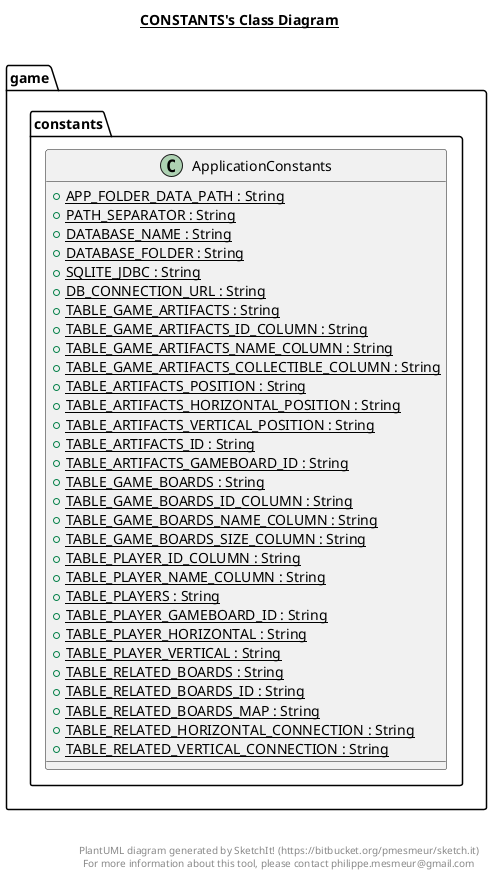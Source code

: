 @startuml

title __CONSTANTS's Class Diagram__\n

  package game {
    package game.constants {
      class ApplicationConstants {
          {static} + APP_FOLDER_DATA_PATH : String
          {static} + PATH_SEPARATOR : String
          {static} + DATABASE_NAME : String
          {static} + DATABASE_FOLDER : String
          {static} + SQLITE_JDBC : String
          {static} + DB_CONNECTION_URL : String
          {static} + TABLE_GAME_ARTIFACTS : String
          {static} + TABLE_GAME_ARTIFACTS_ID_COLUMN : String
          {static} + TABLE_GAME_ARTIFACTS_NAME_COLUMN : String
          {static} + TABLE_GAME_ARTIFACTS_COLLECTIBLE_COLUMN : String
          {static} + TABLE_ARTIFACTS_POSITION : String
          {static} + TABLE_ARTIFACTS_HORIZONTAL_POSITION : String
          {static} + TABLE_ARTIFACTS_VERTICAL_POSITION : String
          {static} + TABLE_ARTIFACTS_ID : String
          {static} + TABLE_ARTIFACTS_GAMEBOARD_ID : String
          {static} + TABLE_GAME_BOARDS : String
          {static} + TABLE_GAME_BOARDS_ID_COLUMN : String
          {static} + TABLE_GAME_BOARDS_NAME_COLUMN : String
          {static} + TABLE_GAME_BOARDS_SIZE_COLUMN : String
          {static} + TABLE_PLAYER_ID_COLUMN : String
          {static} + TABLE_PLAYER_NAME_COLUMN : String
          {static} + TABLE_PLAYERS : String
          {static} + TABLE_PLAYER_GAMEBOARD_ID : String
          {static} + TABLE_PLAYER_HORIZONTAL : String
          {static} + TABLE_PLAYER_VERTICAL : String
          {static} + TABLE_RELATED_BOARDS : String
          {static} + TABLE_RELATED_BOARDS_ID : String
          {static} + TABLE_RELATED_BOARDS_MAP : String
          {static} + TABLE_RELATED_HORIZONTAL_CONNECTION : String
          {static} + TABLE_RELATED_VERTICAL_CONNECTION : String
      }
    }
  }
  



right footer


PlantUML diagram generated by SketchIt! (https://bitbucket.org/pmesmeur/sketch.it)
For more information about this tool, please contact philippe.mesmeur@gmail.com
endfooter

@enduml
